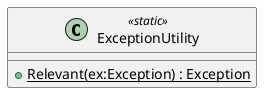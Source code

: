 @startuml
class ExceptionUtility <<static>> {
    + {static} Relevant(ex:Exception) : Exception
}
@enduml
